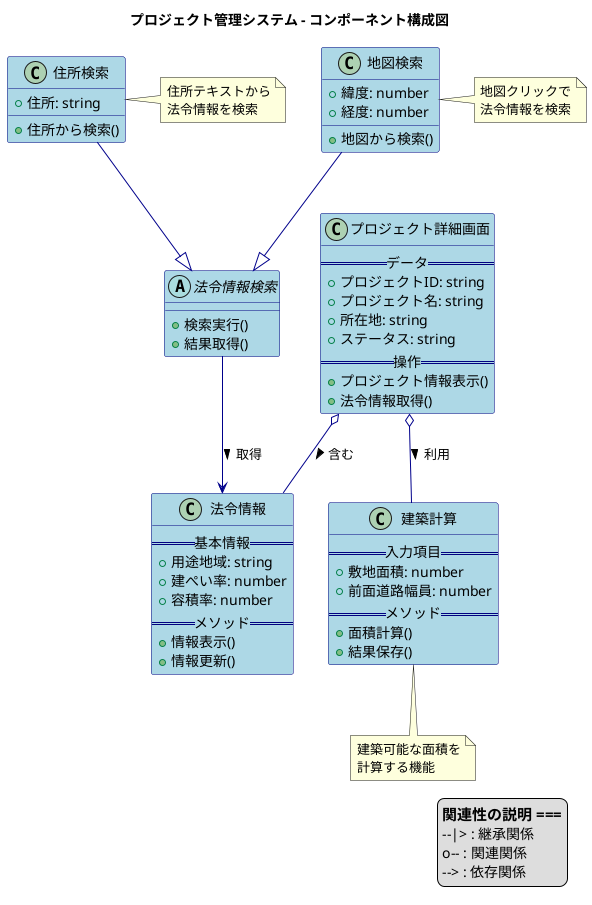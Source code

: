 @startuml

' スタイル設定
skinparam class {
    BackgroundColor LightBlue
    ArrowColor DarkBlue
    BorderColor Navy
}

' タイトル追加
title プロジェクト管理システム - コンポーネント構成図

' メインページ
class プロジェクト詳細画面 {
    == データ ==
    + プロジェクトID: string
    + プロジェクト名: string
    + 所在地: string
    + ステータス: string
    == 操作 ==
    + プロジェクト情報表示()
    + 法令情報取得()
}

' 法令情報検索
abstract class 法令情報検索 {
    + 検索実行()
    + 結果取得()
}

class 住所検索 {
    + 住所: string
    + 住所から検索()
}

class 地図検索 {
    + 緯度: number
    + 経度: number
    + 地図から検索()
}

' 法令情報
class 法令情報 {
    == 基本情報 ==
    + 用途地域: string
    + 建ぺい率: number
    + 容積率: number
    == メソッド ==
    + 情報表示()
    + 情報更新()
}

' 建築計算
class 建築計算 {
    == 入力項目 ==
    + 敷地面積: number
    + 前面道路幅員: number
    == メソッド ==
    + 面積計算()
    + 結果保存()
}

' 関連性の定義
住所検索 --|> 法令情報検索
地図検索 --|> 法令情報検索
法令情報検索 --> 法令情報: 取得 >
プロジェクト詳細画面 o-- 法令情報: 含む >
プロジェクト詳細画面 o-- 建築計算: 利用 >

' 補足説明
note right of 住所検索
  住所テキストから
  法令情報を検索
end note

note right of 地図検索
  地図クリックで
  法令情報を検索
end note

note bottom of 建築計算
  建築可能な面積を
  計算する機能
end note

' 凡例
legend right
  === 関連性の説明 ===
  --|> : 継承関係
  o-- : 関連関係
  --> : 依存関係
end legend

@enduml
